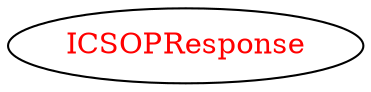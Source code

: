 digraph dependencyGraph {
 concentrate=true;
 ranksep="2.0";
 rankdir="LR"; 
 splines="ortho";
"ICSOPResponse" [fontcolor="red"];
}
